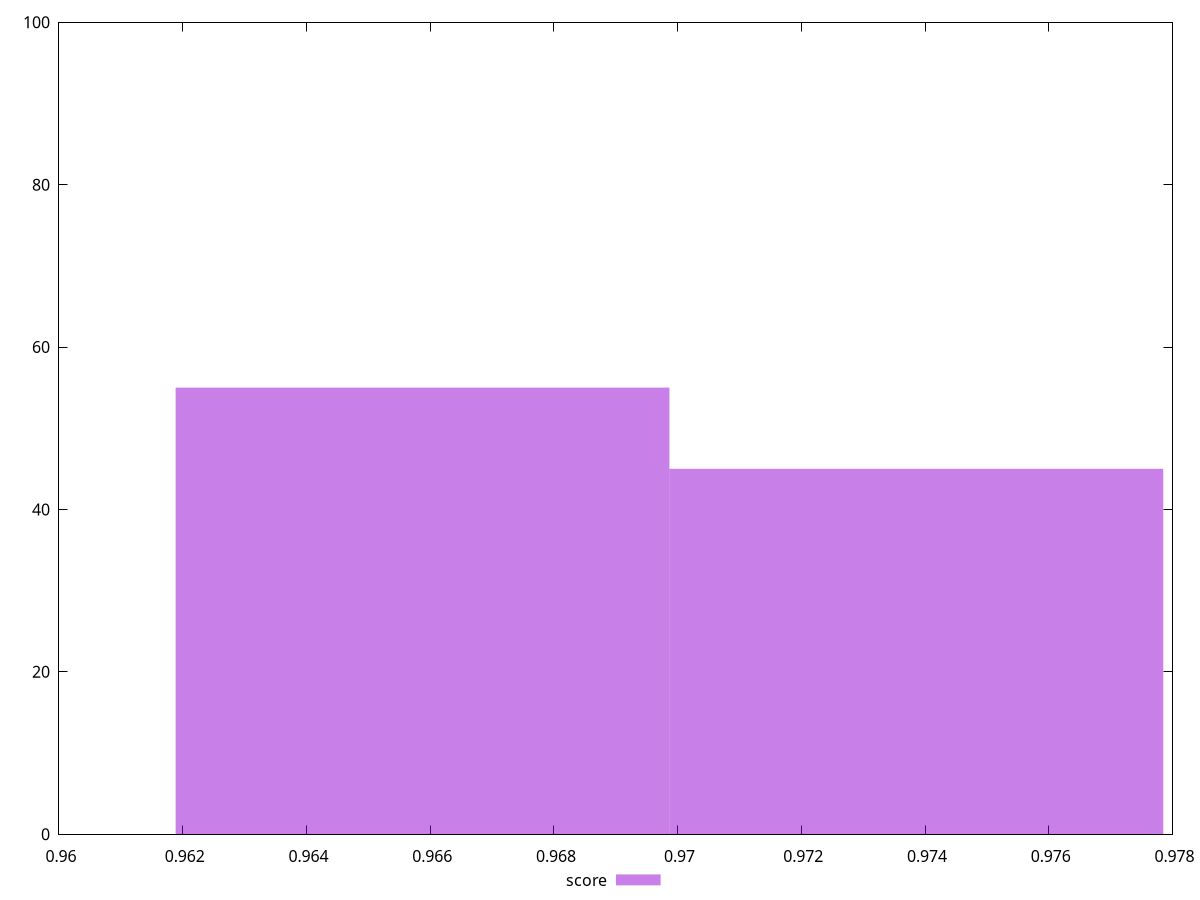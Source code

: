 reset
set terminal svg size 640, 490 enhanced background rgb 'white'
set output "report_00007_2020-12-11T15:55:29.892Z/speed-index/samples/pages+cached+noexternal/score/histogram.svg"

$score <<EOF
0.9738590869192538 45
0.9658766353871288 55
EOF

set key outside below
set boxwidth 0.007982451532125031
set yrange [0:100]
set style fill transparent solid 0.5 noborder

plot \
  $score title "score" with boxes, \


reset
